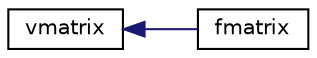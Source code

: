 digraph "Graphical Class Hierarchy"
{
  edge [fontname="Helvetica",fontsize="10",labelfontname="Helvetica",labelfontsize="10"];
  node [fontname="Helvetica",fontsize="10",shape=record];
  rankdir="LR";
  Node0 [label="vmatrix",height=0.2,width=0.4,color="black", fillcolor="white", style="filled",URL="$classvmatrix.html"];
  Node0 -> Node1 [dir="back",color="midnightblue",fontsize="10",style="solid",fontname="Helvetica"];
  Node1 [label="fmatrix",height=0.2,width=0.4,color="black", fillcolor="white", style="filled",URL="$classfmatrix.html"];
}
